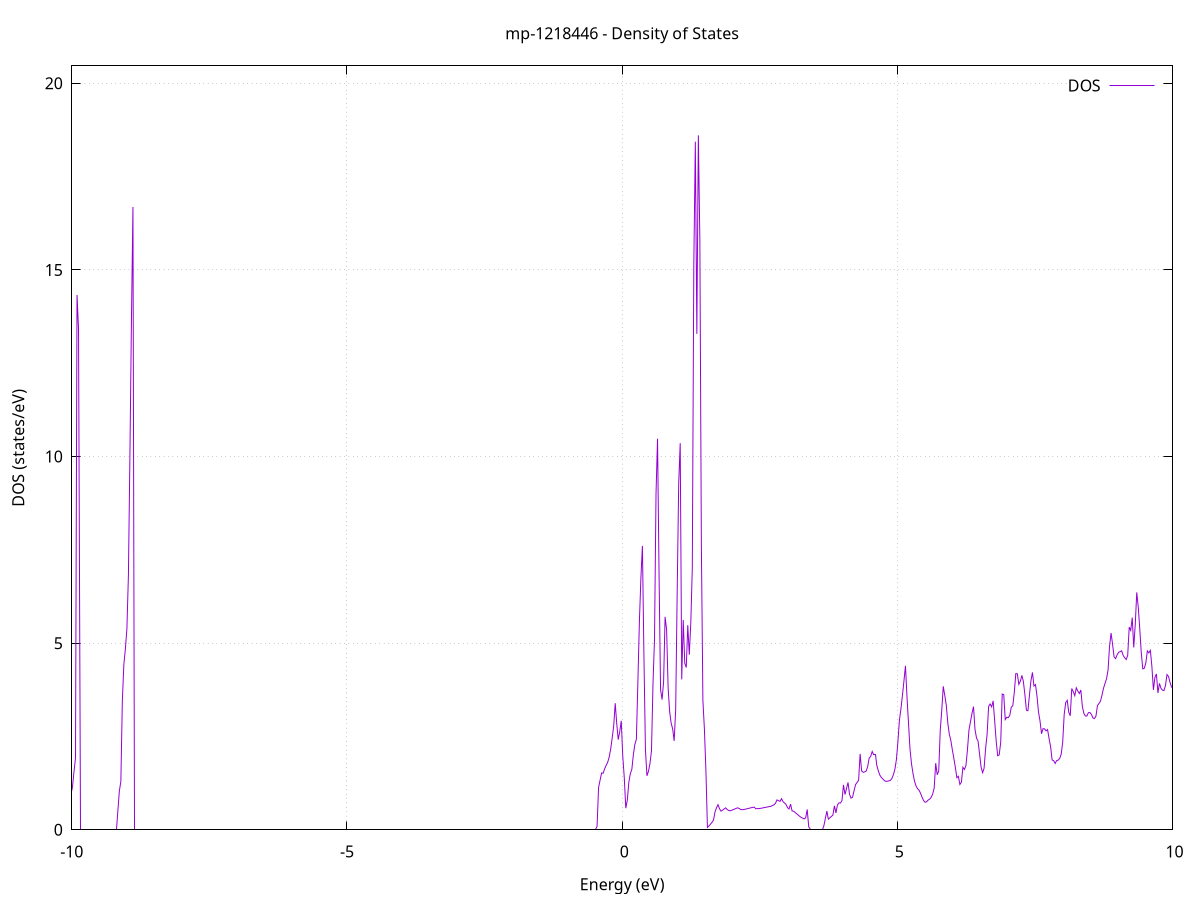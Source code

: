 set title 'mp-1218446 - Density of States'
set xlabel 'Energy (eV)'
set ylabel 'DOS (states/eV)'
set grid
set xrange [-10:10]
set yrange [0:20.468]
set xzeroaxis lt -1
set terminal png size 800,600
set output 'mp-1218446_dos_gnuplot.png'
plot '-' using 1:2 with lines title 'DOS'
-34.572300 0.000000
-34.544800 0.000000
-34.517400 0.000000
-34.489900 0.000000
-34.462400 0.000000
-34.435000 0.000000
-34.407500 0.000000
-34.380000 0.000000
-34.352600 0.000000
-34.325100 0.000000
-34.297600 0.000000
-34.270200 0.000000
-34.242700 0.000000
-34.215200 0.000000
-34.187700 0.000000
-34.160300 0.000000
-34.132800 0.000000
-34.105300 0.000000
-34.077900 0.000000
-34.050400 0.000000
-34.022900 0.000000
-33.995500 0.000000
-33.968000 0.000000
-33.940500 0.000000
-33.913100 0.000000
-33.885600 0.000000
-33.858100 0.000000
-33.830700 0.000000
-33.803200 0.000000
-33.775700 0.000000
-33.748200 0.000000
-33.720800 0.000000
-33.693300 0.000000
-33.665800 0.000000
-33.638400 0.000000
-33.610900 0.000000
-33.583400 0.000000
-33.556000 0.000000
-33.528500 0.000000
-33.501000 0.000000
-33.473600 0.000000
-33.446100 0.000000
-33.418600 0.000000
-33.391100 0.000000
-33.363700 0.000000
-33.336200 0.000000
-33.308700 0.000000
-33.281300 0.000000
-33.253800 0.000000
-33.226300 0.000000
-33.198900 0.000000
-33.171400 0.000000
-33.143900 0.000000
-33.116500 0.000000
-33.089000 0.000000
-33.061500 0.000000
-33.034000 0.000000
-33.006600 0.000000
-32.979100 0.000000
-32.951600 0.000000
-32.924200 0.000000
-32.896700 0.000000
-32.869200 0.000000
-32.841800 0.000000
-32.814300 0.000000
-32.786800 0.000000
-32.759400 0.000000
-32.731900 0.000000
-32.704400 0.000000
-32.676900 0.000000
-32.649500 0.000000
-32.622000 0.000000
-32.594500 0.000000
-32.567100 0.000000
-32.539600 0.000000
-32.512100 0.000000
-32.484700 0.000000
-32.457200 0.000000
-32.429700 0.000000
-32.402300 0.000000
-32.374800 0.000000
-32.347300 0.000000
-32.319800 0.000000
-32.292400 0.000000
-32.264900 0.000000
-32.237400 0.000000
-32.210000 0.000000
-32.182500 0.000000
-32.155000 0.000000
-32.127600 0.000000
-32.100100 0.000000
-32.072600 12.896900
-32.045200 28.819100
-32.017700 0.000000
-31.990200 0.000000
-31.962800 0.000000
-31.935300 0.000000
-31.907800 0.000000
-31.880300 0.000000
-31.852900 0.000000
-31.825400 0.000000
-31.797900 0.000000
-31.770500 0.000000
-31.743000 0.000000
-31.715500 0.000000
-31.688100 3.858100
-31.660600 13.272700
-31.633100 60.006300
-31.605700 0.000000
-31.578200 0.000000
-31.550700 0.000000
-31.523200 0.000000
-31.495800 0.000000
-31.468300 0.000000
-31.440800 0.000000
-31.413400 0.000000
-31.385900 0.000000
-31.358400 0.000000
-31.331000 0.000000
-31.303500 0.000000
-31.276000 0.000000
-31.248600 0.000000
-31.221100 0.000000
-31.193600 0.000000
-31.166100 0.000000
-31.138700 0.000000
-31.111200 0.000000
-31.083700 0.000000
-31.056300 0.000000
-31.028800 0.000000
-31.001300 0.000000
-30.973900 0.000000
-30.946400 0.000000
-30.918900 0.000000
-30.891500 0.000000
-30.864000 0.000000
-30.836500 0.000000
-30.809000 0.000000
-30.781600 0.000000
-30.754100 0.000000
-30.726600 0.000000
-30.699200 0.000000
-30.671700 0.000000
-30.644200 0.000000
-30.616800 0.000000
-30.589300 0.000000
-30.561800 0.000000
-30.534400 0.000000
-30.506900 0.000000
-30.479400 0.000000
-30.451900 0.000000
-30.424500 0.000000
-30.397000 0.000000
-30.369500 0.000000
-30.342100 0.000000
-30.314600 0.000000
-30.287100 0.000000
-30.259700 0.000000
-30.232200 0.000000
-30.204700 0.000000
-30.177300 0.000000
-30.149800 0.000000
-30.122300 0.000000
-30.094900 0.000000
-30.067400 0.000000
-30.039900 0.000000
-30.012400 0.000000
-29.985000 0.000000
-29.957500 0.000000
-29.930000 0.000000
-29.902600 0.000000
-29.875100 0.000000
-29.847600 0.000000
-29.820200 0.000000
-29.792700 0.000000
-29.765200 0.000000
-29.737800 0.000000
-29.710300 0.000000
-29.682800 0.000000
-29.655300 0.000000
-29.627900 0.000000
-29.600400 0.000000
-29.572900 0.000000
-29.545500 0.000000
-29.518000 0.000000
-29.490500 0.000000
-29.463100 0.000000
-29.435600 0.000000
-29.408100 0.000000
-29.380700 0.000000
-29.353200 0.000000
-29.325700 0.000000
-29.298200 0.000000
-29.270800 0.000000
-29.243300 0.000000
-29.215800 0.000000
-29.188400 0.000000
-29.160900 0.000000
-29.133400 0.000000
-29.106000 0.000000
-29.078500 0.000000
-29.051000 0.000000
-29.023600 0.000000
-28.996100 0.000000
-28.968600 0.000000
-28.941100 0.000000
-28.913700 0.000000
-28.886200 0.000000
-28.858700 0.000000
-28.831300 0.000000
-28.803800 0.000000
-28.776300 0.000000
-28.748900 0.000000
-28.721400 0.000000
-28.693900 0.000000
-28.666500 0.000000
-28.639000 0.000000
-28.611500 0.000000
-28.584000 0.000000
-28.556600 0.000000
-28.529100 0.000000
-28.501600 0.000000
-28.474200 0.000000
-28.446700 0.000000
-28.419200 0.000000
-28.391800 0.000000
-28.364300 0.000000
-28.336800 0.000000
-28.309400 0.000000
-28.281900 0.000000
-28.254400 0.000000
-28.227000 0.000000
-28.199500 0.000000
-28.172000 0.000000
-28.144500 0.000000
-28.117100 0.000000
-28.089600 0.000000
-28.062100 0.000000
-28.034700 0.000000
-28.007200 0.000000
-27.979700 0.000000
-27.952300 0.000000
-27.924800 0.000000
-27.897300 0.000000
-27.869900 0.000000
-27.842400 0.000000
-27.814900 0.000000
-27.787400 0.000000
-27.760000 0.000000
-27.732500 0.000000
-27.705000 0.000000
-27.677600 0.000000
-27.650100 0.000000
-27.622600 0.000000
-27.595200 0.000000
-27.567700 0.000000
-27.540200 0.000000
-27.512800 0.000000
-27.485300 0.000000
-27.457800 0.000000
-27.430300 0.000000
-27.402900 0.000000
-27.375400 0.000000
-27.347900 0.000000
-27.320500 0.000000
-27.293000 0.000000
-27.265500 0.000000
-27.238100 0.000000
-27.210600 0.000000
-27.183100 0.000000
-27.155700 0.000000
-27.128200 0.000000
-27.100700 0.000000
-27.073200 0.000000
-27.045800 0.000000
-27.018300 0.000000
-26.990800 0.000000
-26.963400 0.000000
-26.935900 0.000000
-26.908400 0.000000
-26.881000 0.000000
-26.853500 0.000000
-26.826000 0.000000
-26.798600 0.000000
-26.771100 0.000000
-26.743600 0.000000
-26.716100 0.000000
-26.688700 0.000000
-26.661200 0.000000
-26.633700 0.000000
-26.606300 0.000000
-26.578800 0.000000
-26.551300 0.000000
-26.523900 0.000000
-26.496400 0.000000
-26.468900 0.000000
-26.441500 0.000000
-26.414000 0.000000
-26.386500 0.000000
-26.359100 0.000000
-26.331600 0.000000
-26.304100 0.000000
-26.276600 0.000000
-26.249200 0.000000
-26.221700 0.000000
-26.194200 0.000000
-26.166800 0.000000
-26.139300 0.000000
-26.111800 0.000000
-26.084400 0.000000
-26.056900 0.000000
-26.029400 0.000000
-26.002000 0.000000
-25.974500 0.000000
-25.947000 0.000000
-25.919500 0.000000
-25.892100 0.000000
-25.864600 0.000000
-25.837100 0.000000
-25.809700 0.000000
-25.782200 0.000000
-25.754700 0.000000
-25.727300 0.000000
-25.699800 0.000000
-25.672300 0.000000
-25.644900 0.000000
-25.617400 0.000000
-25.589900 0.000000
-25.562400 0.000000
-25.535000 0.000000
-25.507500 0.000000
-25.480000 0.000000
-25.452600 0.000000
-25.425100 0.000000
-25.397600 0.000000
-25.370200 0.000000
-25.342700 0.000000
-25.315200 0.000000
-25.287800 0.000000
-25.260300 0.000000
-25.232800 0.000000
-25.205300 0.000000
-25.177900 0.000000
-25.150400 0.000000
-25.122900 0.000000
-25.095500 0.000000
-25.068000 0.000000
-25.040500 0.000000
-25.013100 0.000000
-24.985600 0.000000
-24.958100 0.000000
-24.930700 0.000000
-24.903200 0.000000
-24.875700 0.000000
-24.848200 0.000000
-24.820800 0.000000
-24.793300 0.000000
-24.765800 0.000000
-24.738400 0.000000
-24.710900 0.000000
-24.683400 0.000000
-24.656000 0.000000
-24.628500 0.000000
-24.601000 0.000000
-24.573600 0.000000
-24.546100 0.000000
-24.518600 0.000000
-24.491200 0.000000
-24.463700 0.000000
-24.436200 0.000000
-24.408700 0.000000
-24.381300 0.000000
-24.353800 0.000000
-24.326300 0.000000
-24.298900 0.000000
-24.271400 0.000000
-24.243900 0.000000
-24.216500 0.000000
-24.189000 0.000000
-24.161500 0.000000
-24.134100 0.000000
-24.106600 0.000000
-24.079100 0.000000
-24.051600 0.000000
-24.024200 0.000000
-23.996700 0.000000
-23.969200 0.000000
-23.941800 0.000000
-23.914300 0.000000
-23.886800 0.000000
-23.859400 0.000000
-23.831900 0.000000
-23.804400 0.000000
-23.777000 0.000000
-23.749500 0.000000
-23.722000 0.000000
-23.694500 0.000000
-23.667100 0.000000
-23.639600 0.000000
-23.612100 0.000000
-23.584700 0.000000
-23.557200 0.000000
-23.529700 0.000000
-23.502300 0.000000
-23.474800 0.000000
-23.447300 0.000000
-23.419900 0.000000
-23.392400 0.000000
-23.364900 0.000000
-23.337400 0.000000
-23.310000 0.000000
-23.282500 0.000000
-23.255000 0.000000
-23.227600 0.000000
-23.200100 0.000000
-23.172600 0.000000
-23.145200 0.000000
-23.117700 0.000000
-23.090200 0.000000
-23.062800 0.000000
-23.035300 0.000000
-23.007800 0.000000
-22.980300 0.000000
-22.952900 0.000000
-22.925400 0.000000
-22.897900 0.000000
-22.870500 0.000000
-22.843000 0.000000
-22.815500 0.000000
-22.788100 0.000000
-22.760600 0.000000
-22.733100 0.000000
-22.705700 0.000000
-22.678200 0.000000
-22.650700 0.000000
-22.623300 0.000000
-22.595800 0.000000
-22.568300 0.000000
-22.540800 0.000000
-22.513400 0.000000
-22.485900 0.000000
-22.458400 0.000000
-22.431000 0.000000
-22.403500 0.000000
-22.376000 0.000000
-22.348600 0.000000
-22.321100 0.000000
-22.293600 0.000000
-22.266200 0.000000
-22.238700 0.000000
-22.211200 0.000000
-22.183700 0.000000
-22.156300 0.000000
-22.128800 0.000000
-22.101300 0.000000
-22.073900 0.000000
-22.046400 0.000000
-22.018900 0.000000
-21.991500 0.000000
-21.964000 0.000000
-21.936500 0.000000
-21.909100 0.000000
-21.881600 0.000000
-21.854100 0.000000
-21.826600 0.000000
-21.799200 0.000000
-21.771700 0.000000
-21.744200 0.000000
-21.716800 0.000000
-21.689300 0.000000
-21.661800 0.000000
-21.634400 0.000000
-21.606900 0.000000
-21.579400 0.000000
-21.552000 0.000000
-21.524500 0.000000
-21.497000 0.000000
-21.469500 0.000000
-21.442100 0.000000
-21.414600 0.000000
-21.387100 0.000000
-21.359700 0.000000
-21.332200 0.000000
-21.304700 0.000000
-21.277300 0.000000
-21.249800 0.000000
-21.222300 0.000000
-21.194900 0.000000
-21.167400 0.000000
-21.139900 0.000000
-21.112400 0.000000
-21.085000 0.000000
-21.057500 0.000000
-21.030000 0.000000
-21.002600 0.000000
-20.975100 0.000000
-20.947600 0.000000
-20.920200 0.000000
-20.892700 0.000000
-20.865200 0.000000
-20.837800 0.000000
-20.810300 0.000000
-20.782800 0.000000
-20.755300 0.000000
-20.727900 0.000000
-20.700400 0.000000
-20.672900 0.000000
-20.645500 0.000000
-20.618000 0.000000
-20.590500 0.000000
-20.563100 0.000000
-20.535600 0.000000
-20.508100 0.000000
-20.480700 0.000000
-20.453200 0.000000
-20.425700 0.000000
-20.398300 0.000000
-20.370800 0.000000
-20.343300 0.000000
-20.315800 0.000000
-20.288400 0.000000
-20.260900 0.000000
-20.233400 0.000000
-20.206000 0.000000
-20.178500 0.000000
-20.151000 0.000000
-20.123600 0.000000
-20.096100 0.000000
-20.068600 0.000000
-20.041200 0.000000
-20.013700 0.000000
-19.986200 0.000000
-19.958700 0.000000
-19.931300 0.000000
-19.903800 0.000000
-19.876300 0.000000
-19.848900 0.000000
-19.821400 0.000000
-19.793900 0.000000
-19.766500 0.000000
-19.739000 0.000000
-19.711500 0.000000
-19.684100 0.000000
-19.656600 0.000000
-19.629100 0.000000
-19.601600 0.000000
-19.574200 0.000000
-19.546700 0.000000
-19.519200 0.000000
-19.491800 0.000000
-19.464300 0.000000
-19.436800 0.000000
-19.409400 0.000000
-19.381900 0.000000
-19.354400 0.000000
-19.327000 0.000000
-19.299500 0.000000
-19.272000 0.000000
-19.244500 0.000000
-19.217100 0.000000
-19.189600 0.000000
-19.162100 0.000000
-19.134700 0.000000
-19.107200 0.000000
-19.079700 0.000000
-19.052300 0.000000
-19.024800 0.000000
-18.997300 0.000000
-18.969900 0.000000
-18.942400 0.000000
-18.914900 0.000000
-18.887400 0.000000
-18.860000 0.000000
-18.832500 0.000000
-18.805000 0.000000
-18.777600 0.000000
-18.750100 0.000000
-18.722600 0.000000
-18.695200 0.000000
-18.667700 0.000000
-18.640200 0.000000
-18.612800 0.000000
-18.585300 0.000000
-18.557800 0.000000
-18.530400 0.000000
-18.502900 0.000000
-18.475400 0.000000
-18.447900 0.000000
-18.420500 0.000000
-18.393000 0.000000
-18.365500 0.000000
-18.338100 0.000000
-18.310600 0.000000
-18.283100 0.000000
-18.255700 0.000000
-18.228200 0.000000
-18.200700 0.000000
-18.173300 0.000000
-18.145800 0.000000
-18.118300 0.000000
-18.090800 0.000000
-18.063400 0.000000
-18.035900 0.000000
-18.008400 0.000000
-17.981000 0.000000
-17.953500 0.000000
-17.926000 0.000000
-17.898600 0.000000
-17.871100 0.000000
-17.843600 0.000000
-17.816200 0.000000
-17.788700 0.000000
-17.761200 0.000000
-17.733700 0.000000
-17.706300 0.000000
-17.678800 0.000000
-17.651300 0.000000
-17.623900 0.000000
-17.596400 0.000000
-17.568900 0.000000
-17.541500 0.000000
-17.514000 0.000000
-17.486500 0.000000
-17.459100 0.000000
-17.431600 0.000000
-17.404100 0.000000
-17.376600 0.000000
-17.349200 0.000000
-17.321700 0.000000
-17.294200 0.000000
-17.266800 0.000000
-17.239300 0.000000
-17.211800 0.000000
-17.184400 0.000000
-17.156900 0.000000
-17.129400 0.000000
-17.102000 0.000000
-17.074500 0.000000
-17.047000 0.000000
-17.019500 0.000000
-16.992100 0.000000
-16.964600 0.000000
-16.937100 0.000000
-16.909700 0.000000
-16.882200 0.000000
-16.854700 0.000000
-16.827300 0.000000
-16.799800 0.000000
-16.772300 0.000000
-16.744900 0.000000
-16.717400 0.000000
-16.689900 0.000000
-16.662500 0.000000
-16.635000 0.000000
-16.607500 0.000000
-16.580000 0.000000
-16.552600 0.000000
-16.525100 0.000000
-16.497600 0.000000
-16.470200 0.000000
-16.442700 0.000000
-16.415200 0.000000
-16.387800 0.000000
-16.360300 0.000000
-16.332800 0.000000
-16.305400 0.000000
-16.277900 0.000000
-16.250400 0.000000
-16.222900 0.000000
-16.195500 0.000000
-16.168000 0.000000
-16.140500 0.000000
-16.113100 0.000000
-16.085600 0.000000
-16.058100 0.000000
-16.030700 0.000000
-16.003200 0.000000
-15.975700 0.000000
-15.948300 0.000000
-15.920800 0.000000
-15.893300 0.000000
-15.865800 0.000000
-15.838400 0.000000
-15.810900 0.000000
-15.783400 0.000000
-15.756000 0.000000
-15.728500 0.000000
-15.701000 0.000000
-15.673600 0.000000
-15.646100 0.000000
-15.618600 0.000000
-15.591200 0.000000
-15.563700 0.000000
-15.536200 0.000000
-15.508700 0.000000
-15.481300 0.000000
-15.453800 0.000000
-15.426300 0.000000
-15.398900 0.000000
-15.371400 0.000000
-15.343900 0.000000
-15.316500 0.000000
-15.289000 0.000000
-15.261500 0.000000
-15.234100 0.000000
-15.206600 0.000000
-15.179100 0.000000
-15.151600 0.000000
-15.124200 0.000000
-15.096700 0.000000
-15.069200 0.000000
-15.041800 0.000000
-15.014300 0.000000
-14.986800 0.000000
-14.959400 0.000000
-14.931900 0.000000
-14.904400 0.000000
-14.877000 0.000000
-14.849500 0.000000
-14.822000 0.000000
-14.794600 0.000000
-14.767100 0.000000
-14.739600 2.751000
-14.712100 7.763300
-14.684700 10.817200
-14.657200 16.608400
-14.629700 27.192300
-14.602300 6.543600
-14.574800 0.000000
-14.547300 0.000000
-14.519900 0.000000
-14.492400 0.000000
-14.464900 0.000000
-14.437500 22.927200
-14.410000 17.298500
-14.382500 6.736800
-14.355000 4.873600
-14.327600 5.497100
-14.300100 5.682300
-14.272600 5.982200
-14.245200 6.806000
-14.217700 10.056400
-14.190200 9.289100
-14.162800 12.283200
-14.135300 19.166200
-14.107800 16.101300
-14.080400 10.528900
-14.052900 9.115800
-14.025400 8.424100
-13.997900 11.915900
-13.970500 13.132700
-13.943000 3.898200
-13.915500 3.884700
-13.888100 3.846800
-13.860600 3.874100
-13.833100 5.567100
-13.805700 14.021400
-13.778200 12.177600
-13.750700 14.418300
-13.723300 20.286700
-13.695800 18.276900
-13.668300 31.660100
-13.640800 19.442900
-13.613400 6.155700
-13.585900 0.000000
-13.558400 0.000000
-13.531000 0.000000
-13.503500 0.000000
-13.476000 0.000000
-13.448600 0.000000
-13.421100 0.000000
-13.393600 0.000000
-13.366200 0.000000
-13.338700 0.000000
-13.311200 0.000000
-13.283700 0.000000
-13.256300 0.000000
-13.228800 0.000000
-13.201300 0.000000
-13.173900 0.000000
-13.146400 0.000000
-13.118900 0.000000
-13.091500 0.000000
-13.064000 0.000000
-13.036500 0.000000
-13.009100 0.000000
-12.981600 0.000000
-12.954100 0.000000
-12.926700 0.000000
-12.899200 0.000000
-12.871700 0.000000
-12.844200 0.000000
-12.816800 0.000000
-12.789300 0.000000
-12.761800 0.000000
-12.734400 0.000000
-12.706900 0.000000
-12.679400 0.000000
-12.652000 0.000000
-12.624500 0.000000
-12.597000 0.000000
-12.569600 0.000000
-12.542100 0.000000
-12.514600 0.000000
-12.487100 0.000000
-12.459700 0.000000
-12.432200 0.000000
-12.404700 0.000000
-12.377300 0.000000
-12.349800 0.000000
-12.322300 0.000000
-12.294900 0.000000
-12.267400 0.000000
-12.239900 0.000000
-12.212500 0.000000
-12.185000 0.000000
-12.157500 0.000000
-12.130000 0.000000
-12.102600 0.000000
-12.075100 0.000000
-12.047600 0.000000
-12.020200 0.000000
-11.992700 0.000000
-11.965200 0.000000
-11.937800 0.000000
-11.910300 0.000000
-11.882800 0.000000
-11.855400 0.000000
-11.827900 0.000000
-11.800400 0.000000
-11.772900 0.000000
-11.745500 0.000000
-11.718000 0.000000
-11.690500 0.000000
-11.663100 0.000000
-11.635600 0.000000
-11.608100 0.000000
-11.580700 0.000000
-11.553200 0.000000
-11.525700 0.000000
-11.498300 0.000000
-11.470800 0.000000
-11.443300 0.000000
-11.415800 0.000000
-11.388400 0.000000
-11.360900 0.000000
-11.333400 0.000000
-11.306000 0.000000
-11.278500 0.000000
-11.251000 0.000000
-11.223600 0.000000
-11.196100 0.000000
-11.168600 0.000000
-11.141200 0.000000
-11.113700 0.000000
-11.086200 0.000000
-11.058800 0.000000
-11.031300 0.000000
-11.003800 0.000000
-10.976300 0.000000
-10.948900 0.000000
-10.921400 0.000000
-10.893900 0.000000
-10.866500 0.000000
-10.839000 0.000000
-10.811500 0.000000
-10.784100 0.000000
-10.756600 0.000000
-10.729100 0.000000
-10.701700 0.000000
-10.674200 0.000000
-10.646700 0.000000
-10.619200 0.000000
-10.591800 0.000000
-10.564300 0.000000
-10.536800 0.000000
-10.509400 0.000000
-10.481900 0.000000
-10.454400 0.000000
-10.427000 0.000000
-10.399500 0.000000
-10.372000 0.000000
-10.344600 0.000000
-10.317100 0.000000
-10.289600 0.000000
-10.262100 0.000000
-10.234700 0.000000
-10.207200 0.000000
-10.179700 0.000000
-10.152300 0.000000
-10.124800 0.000000
-10.097300 0.000000
-10.069900 0.000000
-10.042400 0.876600
-10.014900 0.930700
-9.987500 1.151000
-9.960000 1.557700
-9.932500 1.920100
-9.905000 14.329900
-9.877600 13.424300
-9.850100 0.000000
-9.822600 0.000000
-9.795200 0.000000
-9.767700 0.000000
-9.740200 0.000000
-9.712800 0.000000
-9.685300 0.000000
-9.657800 0.000000
-9.630400 0.000000
-9.602900 0.000000
-9.575400 0.000000
-9.547900 0.000000
-9.520500 0.000000
-9.493000 0.000000
-9.465500 0.000000
-9.438100 0.000000
-9.410600 0.000000
-9.383100 0.000000
-9.355700 0.000000
-9.328200 0.000000
-9.300700 0.000000
-9.273300 0.000000
-9.245800 0.000000
-9.218300 0.000000
-9.190800 0.000000
-9.163400 0.496200
-9.135900 1.035700
-9.108400 1.298100
-9.081000 3.480500
-9.053500 4.436700
-9.026000 4.852500
-8.998600 5.384000
-8.971100 6.815900
-8.943600 10.065600
-8.916200 13.627700
-8.888700 16.688000
-8.861200 0.000000
-8.833800 0.000000
-8.806300 0.000000
-8.778800 0.000000
-8.751300 0.000000
-8.723900 0.000000
-8.696400 0.000000
-8.668900 0.000000
-8.641500 0.000000
-8.614000 0.000000
-8.586500 0.000000
-8.559100 0.000000
-8.531600 0.000000
-8.504100 0.000000
-8.476700 0.000000
-8.449200 0.000000
-8.421700 0.000000
-8.394200 0.000000
-8.366800 0.000000
-8.339300 0.000000
-8.311800 0.000000
-8.284400 0.000000
-8.256900 0.000000
-8.229400 0.000000
-8.202000 0.000000
-8.174500 0.000000
-8.147000 0.000000
-8.119600 0.000000
-8.092100 0.000000
-8.064600 0.000000
-8.037100 0.000000
-8.009700 0.000000
-7.982200 0.000000
-7.954700 0.000000
-7.927300 0.000000
-7.899800 0.000000
-7.872300 0.000000
-7.844900 0.000000
-7.817400 0.000000
-7.789900 0.000000
-7.762500 0.000000
-7.735000 0.000000
-7.707500 0.000000
-7.680000 0.000000
-7.652600 0.000000
-7.625100 0.000000
-7.597600 0.000000
-7.570200 0.000000
-7.542700 0.000000
-7.515200 0.000000
-7.487800 0.000000
-7.460300 0.000000
-7.432800 0.000000
-7.405400 0.000000
-7.377900 0.000000
-7.350400 0.000000
-7.322900 0.000000
-7.295500 0.000000
-7.268000 0.000000
-7.240500 0.000000
-7.213100 0.000000
-7.185600 0.000000
-7.158100 0.000000
-7.130700 0.000000
-7.103200 0.000000
-7.075700 0.000000
-7.048300 0.000000
-7.020800 0.000000
-6.993300 0.000000
-6.965900 0.000000
-6.938400 0.000000
-6.910900 0.000000
-6.883400 0.000000
-6.856000 0.000000
-6.828500 0.000000
-6.801000 0.000000
-6.773600 0.000000
-6.746100 0.000000
-6.718600 0.000000
-6.691200 0.000000
-6.663700 0.000000
-6.636200 0.000000
-6.608800 0.000000
-6.581300 0.000000
-6.553800 0.000000
-6.526300 0.000000
-6.498900 0.000000
-6.471400 0.000000
-6.443900 0.000000
-6.416500 0.000000
-6.389000 0.000000
-6.361500 0.000000
-6.334100 0.000000
-6.306600 0.000000
-6.279100 0.000000
-6.251700 0.000000
-6.224200 0.000000
-6.196700 0.000000
-6.169200 0.000000
-6.141800 0.000000
-6.114300 0.000000
-6.086800 0.000000
-6.059400 0.000000
-6.031900 0.000000
-6.004400 0.000000
-5.977000 0.000000
-5.949500 0.000000
-5.922000 0.000000
-5.894600 0.000000
-5.867100 0.000000
-5.839600 0.000000
-5.812100 0.000000
-5.784700 0.000000
-5.757200 0.000000
-5.729700 0.000000
-5.702300 0.000000
-5.674800 0.000000
-5.647300 0.000000
-5.619900 0.000000
-5.592400 0.000000
-5.564900 0.000000
-5.537500 0.000000
-5.510000 0.000000
-5.482500 0.000000
-5.455000 0.000000
-5.427600 0.000000
-5.400100 0.000000
-5.372600 0.000000
-5.345200 0.000000
-5.317700 0.000000
-5.290200 0.000000
-5.262800 0.000000
-5.235300 0.000000
-5.207800 0.000000
-5.180400 0.000000
-5.152900 0.000000
-5.125400 0.000000
-5.098000 0.000000
-5.070500 0.000000
-5.043000 0.000000
-5.015500 0.000000
-4.988100 0.000000
-4.960600 0.000000
-4.933100 0.000000
-4.905700 0.000000
-4.878200 0.000000
-4.850700 0.000000
-4.823300 0.000000
-4.795800 0.000000
-4.768300 0.000000
-4.740900 0.000000
-4.713400 0.000000
-4.685900 0.000000
-4.658400 0.000000
-4.631000 0.000000
-4.603500 0.000000
-4.576000 0.000000
-4.548600 0.000000
-4.521100 0.000000
-4.493600 0.000000
-4.466200 0.000000
-4.438700 0.000000
-4.411200 0.000000
-4.383800 0.000000
-4.356300 0.000000
-4.328800 0.000000
-4.301300 0.000000
-4.273900 0.000000
-4.246400 0.000000
-4.218900 0.000000
-4.191500 0.000000
-4.164000 0.000000
-4.136500 0.000000
-4.109100 0.000000
-4.081600 0.000000
-4.054100 0.000000
-4.026700 0.000000
-3.999200 0.000000
-3.971700 0.000000
-3.944200 0.000000
-3.916800 0.000000
-3.889300 0.000000
-3.861800 0.000000
-3.834400 0.000000
-3.806900 0.000000
-3.779400 0.000000
-3.752000 0.000000
-3.724500 0.000000
-3.697000 0.000000
-3.669600 0.000000
-3.642100 0.000000
-3.614600 0.000000
-3.587100 0.000000
-3.559700 0.000000
-3.532200 0.000000
-3.504700 0.000000
-3.477300 0.000000
-3.449800 0.000000
-3.422300 0.000000
-3.394900 0.000000
-3.367400 0.000000
-3.339900 0.000000
-3.312500 0.000000
-3.285000 0.000000
-3.257500 0.000000
-3.230100 0.000000
-3.202600 0.000000
-3.175100 0.000000
-3.147600 0.000000
-3.120200 0.000000
-3.092700 0.000000
-3.065200 0.000000
-3.037800 0.000000
-3.010300 0.000000
-2.982800 0.000000
-2.955400 0.000000
-2.927900 0.000000
-2.900400 0.000000
-2.873000 0.000000
-2.845500 0.000000
-2.818000 0.000000
-2.790500 0.000000
-2.763100 0.000000
-2.735600 0.000000
-2.708100 0.000000
-2.680700 0.000000
-2.653200 0.000000
-2.625700 0.000000
-2.598300 0.000000
-2.570800 0.000000
-2.543300 0.000000
-2.515900 0.000000
-2.488400 0.000000
-2.460900 0.000000
-2.433400 0.000000
-2.406000 0.000000
-2.378500 0.000000
-2.351000 0.000000
-2.323600 0.000000
-2.296100 0.000000
-2.268600 0.000000
-2.241200 0.000000
-2.213700 0.000000
-2.186200 0.000000
-2.158800 0.000000
-2.131300 0.000000
-2.103800 0.000000
-2.076300 0.000000
-2.048900 0.000000
-2.021400 0.000000
-1.993900 0.000000
-1.966500 0.000000
-1.939000 0.000000
-1.911500 0.000000
-1.884100 0.000000
-1.856600 0.000000
-1.829100 0.000000
-1.801700 0.000000
-1.774200 0.000000
-1.746700 0.000000
-1.719200 0.000000
-1.691800 0.000000
-1.664300 0.000000
-1.636800 0.000000
-1.609400 0.000000
-1.581900 0.000000
-1.554400 0.000000
-1.527000 0.000000
-1.499500 0.000000
-1.472000 0.000000
-1.444600 0.000000
-1.417100 0.000000
-1.389600 0.000000
-1.362200 0.000000
-1.334700 0.000000
-1.307200 0.000000
-1.279700 0.000000
-1.252300 0.000000
-1.224800 0.000000
-1.197300 0.000000
-1.169900 0.000000
-1.142400 0.000000
-1.114900 0.000000
-1.087500 0.000000
-1.060000 0.000000
-1.032500 0.000000
-1.005100 0.000000
-0.977600 0.000000
-0.950100 0.000000
-0.922600 0.000000
-0.895200 0.000000
-0.867700 0.000000
-0.840200 0.000000
-0.812800 0.000000
-0.785300 0.000000
-0.757800 0.000000
-0.730400 0.000000
-0.702900 0.000000
-0.675400 0.000000
-0.648000 0.000000
-0.620500 0.000000
-0.593000 0.000000
-0.565500 0.000000
-0.538100 0.000000
-0.510600 0.000000
-0.483100 0.000000
-0.455700 0.093800
-0.428200 1.132700
-0.400700 1.330300
-0.373300 1.522000
-0.345800 1.514200
-0.318300 1.631900
-0.290900 1.727000
-0.263400 1.804800
-0.235900 1.946400
-0.208400 2.159700
-0.181000 2.459700
-0.153500 2.782300
-0.126000 3.390400
-0.098600 2.849300
-0.071100 2.415800
-0.043600 2.627900
-0.016200 2.920800
0.011300 1.970000
0.038800 1.392900
0.066200 0.578700
0.093700 0.793000
0.121200 1.267500
0.148700 1.506700
0.176100 1.617800
0.203600 2.008800
0.231100 2.286000
0.258500 2.425100
0.286000 3.968100
0.313500 5.579500
0.340900 6.748700
0.368400 7.605900
0.395900 4.647000
0.423300 2.138400
0.450800 1.445100
0.478300 1.567600
0.505700 1.774900
0.533200 2.117000
0.560700 3.925200
0.588200 5.111500
0.615600 9.001700
0.643100 10.477900
0.670600 6.852100
0.698000 3.755800
0.725500 3.487400
0.753000 3.962800
0.780400 5.704900
0.807900 5.363300
0.835400 3.803000
0.862800 3.172600
0.890300 2.856100
0.917800 2.704800
0.945300 2.381300
0.972700 3.217700
1.000200 6.379200
1.027700 9.283900
1.055100 10.359900
1.082600 4.029800
1.110100 5.622100
1.137500 4.465400
1.165000 4.348000
1.192500 5.482600
1.219900 4.690500
1.247400 5.539900
1.274900 7.011500
1.302400 15.167000
1.329800 18.437300
1.357300 13.286900
1.384800 18.607600
1.412200 15.776100
1.439700 7.612000
1.467200 3.464600
1.494600 2.700000
1.522100 1.587700
1.549600 0.062600
1.577000 0.102200
1.604500 0.147800
1.632000 0.199200
1.659500 0.256600
1.686900 0.473400
1.714400 0.589500
1.741900 0.672500
1.769300 0.562900
1.796800 0.499200
1.824300 0.525800
1.851700 0.556000
1.879200 0.587000
1.906700 0.546600
1.934100 0.515900
1.961600 0.509400
1.989100 0.522900
2.016600 0.539200
2.044000 0.555600
2.071500 0.572300
2.099000 0.589000
2.126400 0.569800
2.153900 0.543200
2.181400 0.538900
2.208800 0.541600
2.236300 0.551400
2.263800 0.561200
2.291200 0.571000
2.318700 0.580900
2.346200 0.590800
2.373600 0.600700
2.401100 0.606300
2.428600 0.563600
2.456100 0.565900
2.483500 0.568200
2.511000 0.572800
2.538500 0.580900
2.565900 0.589000
2.593400 0.597100
2.620900 0.605200
2.648300 0.613300
2.675800 0.621400
2.703300 0.629500
2.730700 0.650300
2.758200 0.667600
2.785700 0.708500
2.813200 0.800400
2.840600 0.780500
2.868100 0.760500
2.895600 0.832700
2.923000 0.755100
2.950500 0.717200
2.978000 0.679300
3.005400 0.591500
3.032900 0.558200
3.060400 0.687600
3.087800 0.504400
3.115300 0.498600
3.142800 0.464400
3.170300 0.430200
3.197700 0.396000
3.225200 0.361800
3.252700 0.331200
3.280100 0.310900
3.307600 0.290600
3.335100 0.320600
3.362500 0.544300
3.390000 0.083300
3.417500 0.000000
3.444900 0.000000
3.472400 0.000000
3.499900 0.000000
3.527400 0.000000
3.554800 0.000000
3.582300 0.000000
3.609800 0.000000
3.637200 0.000000
3.664700 0.102100
3.692200 0.301600
3.719600 0.501200
3.747100 0.285900
3.774600 0.321700
3.802000 0.357600
3.829500 0.393400
3.857000 0.641100
3.884500 0.451000
3.911900 0.665300
3.939400 0.721100
3.966900 0.716900
3.994300 0.782000
4.021800 1.202500
4.049300 0.944500
4.076700 1.105500
4.104200 1.268100
4.131700 0.950200
4.159100 0.847800
4.186600 0.872300
4.214100 1.049400
4.241600 1.210900
4.269000 1.270200
4.296500 1.323700
4.324000 2.034700
4.351400 1.577100
4.378900 1.540000
4.406400 1.550700
4.433800 1.573000
4.461300 1.693600
4.488800 1.921500
4.516200 1.966500
4.543700 2.098700
4.571200 2.004100
4.598600 2.004000
4.626100 1.734000
4.653600 1.583700
4.681100 1.468100
4.708500 1.404700
4.736000 1.363200
4.763500 1.318800
4.790900 1.297900
4.818400 1.301800
4.845900 1.309700
4.873300 1.323000
4.900800 1.373400
4.928300 1.474900
4.955700 1.621600
4.983200 1.879000
5.010700 2.356500
5.038200 2.938900
5.065600 3.239400
5.093100 3.604600
5.120600 3.992200
5.148000 4.393100
5.175500 3.561700
5.203000 2.864800
5.230400 2.160600
5.257900 1.766100
5.285400 1.504200
5.312800 1.300600
5.340300 1.172800
5.367800 1.100500
5.395300 1.060300
5.422700 0.975100
5.450200 0.869300
5.477700 0.782900
5.505100 0.735800
5.532600 0.751600
5.560100 0.795400
5.587500 0.820000
5.615000 0.869000
5.642500 0.958400
5.669900 1.117200
5.697400 1.784900
5.724900 1.473400
5.752400 1.576700
5.779800 2.663500
5.807300 3.199600
5.834800 3.843400
5.862200 3.601000
5.889700 3.337100
5.917200 2.862400
5.944600 2.563900
5.972100 2.395500
5.999600 2.146200
6.027000 1.913600
6.054500 1.671400
6.082000 1.396400
6.109500 1.433700
6.136900 1.213900
6.164400 1.275300
6.191900 1.674800
6.219300 1.613600
6.246800 1.723100
6.274300 2.143900
6.301700 2.674300
6.329200 2.891500
6.356700 3.119900
6.384100 3.299500
6.411600 2.687600
6.439100 2.457300
6.466500 2.379700
6.494000 2.036200
6.521500 1.685600
6.549000 1.528800
6.576400 1.646100
6.603900 2.170700
6.631400 2.563400
6.658800 3.303700
6.686300 3.369800
6.713800 3.293300
6.741200 3.453800
6.768700 2.921800
6.796200 2.376500
6.823600 1.984200
6.851100 2.005800
6.878600 2.342700
6.906100 3.637300
6.933500 3.621400
6.961000 2.952700
6.988500 3.014500
7.015900 3.003000
7.043400 3.066100
7.070900 3.285500
7.098300 3.324600
7.125800 3.687500
7.153300 4.186200
7.180700 4.177600
7.208200 3.895500
7.235700 3.981800
7.263200 4.136000
7.290600 3.971800
7.318100 3.620700
7.345600 3.204100
7.373000 3.190500
7.400500 3.602900
7.428000 3.996400
7.455400 4.216000
7.482900 3.853500
7.510400 3.889600
7.537800 3.583700
7.565300 3.153200
7.592800 2.916200
7.620300 2.572600
7.647700 2.708300
7.675200 2.704800
7.702700 2.649500
7.730100 2.686200
7.757600 2.441800
7.785100 2.229300
7.812500 1.870500
7.840000 1.853100
7.867500 1.776400
7.894900 1.852700
7.922400 1.866700
7.949900 1.910300
7.977400 2.024800
8.004800 2.346400
8.032300 3.092700
8.059800 3.409900
8.087200 3.467900
8.114700 3.149900
8.142200 3.054700
8.169600 3.783800
8.197100 3.698600
8.224600 3.593400
8.252000 3.803700
8.279500 3.718000
8.307000 3.650800
8.334400 3.745200
8.361900 3.308200
8.389400 3.119800
8.416900 3.050000
8.444300 3.047700
8.471800 3.137100
8.499300 3.141400
8.526700 3.090900
8.554200 2.996100
8.581700 2.979000
8.609100 3.044400
8.636600 3.329900
8.664100 3.382800
8.691500 3.446700
8.719000 3.609100
8.746500 3.792000
8.774000 3.922100
8.801400 4.044600
8.828900 4.277400
8.856400 4.923600
8.883800 5.270900
8.911300 4.969300
8.938800 4.630900
8.966200 4.585700
8.993700 4.686800
9.021200 4.755800
9.048600 4.771600
9.076100 4.795400
9.103600 4.671100
9.131100 4.610300
9.158500 4.562500
9.186000 4.671700
9.213500 5.429600
9.240900 5.341700
9.268400 5.683500
9.295900 4.885200
9.323300 5.501100
9.350800 6.361300
9.378300 5.957500
9.405700 5.371300
9.433200 4.729500
9.460700 4.310700
9.488200 4.328700
9.515600 4.472600
9.543100 4.793500
9.570600 4.740000
9.598000 4.807300
9.625500 4.375800
9.653000 3.748400
9.680400 4.079100
9.707900 4.175200
9.735400 3.666000
9.762800 3.922300
9.790300 3.794400
9.817800 3.738200
9.845300 3.732700
9.872700 3.867100
9.900200 4.158700
9.927700 4.108300
9.955100 3.948000
9.982600 3.825400
10.010100 3.796500
10.037500 3.638000
10.065000 3.495000
10.092500 3.521500
10.119900 3.947600
10.147400 4.181400
10.174900 4.335300
10.202300 4.533400
10.229800 4.431200
10.257300 4.098700
10.284800 3.772700
10.312200 3.531000
10.339700 3.198800
10.367200 2.976200
10.394600 3.024200
10.422100 3.337700
10.449600 3.901000
10.477000 3.724400
10.504500 3.547800
10.532000 3.553300
10.559400 3.307400
10.586900 3.280500
10.614400 3.424000
10.641900 3.516800
10.669300 3.600100
10.696800 4.057200
10.724300 4.536200
10.751700 4.547800
10.779200 4.156000
10.806700 4.277300
10.834100 4.697400
10.861600 4.787700
10.889100 4.828400
10.916500 4.627200
10.944000 4.467000
10.971500 4.719300
10.999000 4.416300
11.026400 4.034700
11.053900 3.361700
11.081400 2.449600
11.108800 2.555300
11.136300 2.692300
11.163800 2.713200
11.191200 2.456500
11.218700 2.273300
11.246200 2.266800
11.273600 2.369700
11.301100 2.507100
11.328600 2.327200
11.356100 2.207100
11.383500 2.322900
11.411000 2.077100
11.438500 1.664900
11.465900 1.385100
11.493400 1.277900
11.520900 1.212600
11.548300 1.223700
11.575800 1.253300
11.603300 1.297700
11.630700 1.337800
11.658200 1.384100
11.685700 1.505800
11.713200 1.753200
11.740600 1.994400
11.768100 1.962200
11.795600 2.127000
11.823000 2.162400
11.850500 1.851800
11.878000 1.951600
11.905400 2.041800
11.932900 2.320600
11.960400 2.381800
11.987800 2.823800
12.015300 2.222700
12.042800 1.997300
12.070200 2.154900
12.097700 2.459600
12.125200 3.095500
12.152700 2.977500
12.180100 2.587400
12.207600 2.186200
12.235100 1.656000
12.262500 1.150800
12.290000 1.034500
12.317500 1.263700
12.344900 2.037600
12.372400 2.792600
12.399900 3.170500
12.427300 3.507900
12.454800 3.781900
12.482300 3.251000
12.509800 2.694100
12.537200 2.203600
12.564700 1.916900
12.592200 1.789900
12.619600 2.347700
12.647100 3.253700
12.674600 3.625000
12.702000 3.511200
12.729500 2.782400
12.757000 2.362900
12.784400 2.177900
12.811900 1.974400
12.839400 1.787300
12.866900 1.688100
12.894300 1.463000
12.921800 1.421200
12.949300 1.337700
12.976700 1.314300
13.004200 1.499200
13.031700 1.814700
13.059100 2.318400
13.086600 2.198500
13.114100 1.963600
13.141500 1.823500
13.169000 1.732300
13.196500 1.725700
13.224000 1.673900
13.251400 1.702000
13.278900 1.711200
13.306400 1.797500
13.333800 1.689100
13.361300 1.641100
13.388800 1.604300
13.416200 1.580800
13.443700 1.647400
13.471200 1.700900
13.498600 1.774100
13.526100 1.866200
13.553600 1.905400
13.581100 1.977900
13.608500 2.024200
13.636000 2.066200
13.663500 2.070300
13.690900 2.007200
13.718400 2.069200
13.745900 1.971100
13.773300 1.954900
13.800800 1.792800
13.828300 1.631300
13.855700 1.548100
13.883200 1.467200
13.910700 1.370800
13.938100 1.272300
13.965600 1.185100
13.993100 1.119100
14.020600 1.077400
14.048000 1.192900
14.075500 1.260200
14.103000 1.595200
14.130400 2.122400
14.157900 2.946400
14.185400 2.755100
14.212800 2.374900
14.240300 2.357100
14.267800 2.422300
14.295200 2.303600
14.322700 2.196700
14.350200 2.190900
14.377700 2.106100
14.405100 2.130400
14.432600 2.160500
14.460100 1.932300
14.487500 1.690500
14.515000 1.679300
14.542500 1.794400
14.569900 2.096000
14.597400 2.226400
14.624900 2.294700
14.652300 2.345000
14.679800 2.270500
14.707300 2.234600
14.734800 2.160800
14.762200 2.285900
14.789700 2.573100
14.817200 2.275500
14.844600 2.176300
14.872100 2.121000
14.899600 2.497300
14.927000 2.688900
14.954500 2.631400
14.982000 2.558100
15.009400 2.502800
15.036900 2.543500
15.064400 2.470500
15.091900 2.169600
15.119300 1.969800
15.146800 1.885000
15.174300 1.967100
15.201700 1.977800
15.229200 2.008000
15.256700 2.102700
15.284100 2.306600
15.311600 2.488000
15.339100 2.628100
15.366500 2.746800
15.394000 2.814000
15.421500 2.832500
15.449000 3.058400
15.476400 3.835000
15.503900 3.100500
15.531400 3.041100
15.558800 3.028400
15.586300 2.999400
15.613800 3.041500
15.641200 3.359800
15.668700 3.766600
15.696200 3.892300
15.723600 3.219200
15.751100 3.374700
15.778600 3.801500
15.806100 4.082000
15.833500 3.890000
15.861000 3.881900
15.888500 3.844600
15.915900 3.868400
15.943400 3.515100
15.970900 3.351200
15.998300 3.375600
16.025800 3.856800
16.053300 3.953900
16.080700 3.931800
16.108200 3.758300
16.135700 3.357600
16.163100 3.061600
16.190600 2.814500
16.218100 2.590400
16.245600 2.424300
16.273000 2.274300
16.300500 2.291900
16.328000 2.259800
16.355400 2.169700
16.382900 2.076600
16.410400 1.958500
16.437800 1.860100
16.465300 1.837100
16.492800 1.885300
16.520200 1.889200
16.547700 1.856600
16.575200 1.821300
16.602700 1.734800
16.630100 1.553300
16.657600 1.388500
16.685100 1.249600
16.712500 1.116900
16.740000 1.042800
16.767500 1.065700
16.794900 1.076200
16.822400 1.096600
16.849900 1.155800
16.877300 1.235000
16.904800 1.278700
16.932300 1.312100
16.959800 1.330200
16.987200 1.357700
17.014700 1.363500
17.042200 1.030100
17.069600 0.836200
17.097100 0.742700
17.124600 0.677800
17.152000 0.622200
17.179500 0.605000
17.207000 0.612700
17.234400 0.647200
17.261900 0.719400
17.289400 0.869800
17.316900 0.871500
17.344300 0.729300
17.371800 0.558100
17.399300 0.440600
17.426700 0.355800
17.454200 0.282700
17.481700 0.216400
17.509100 0.160100
17.536600 0.127900
17.564100 0.095800
17.591500 0.069300
17.619000 0.050400
17.646500 0.037800
17.674000 0.026300
17.701400 0.017000
17.728900 0.009900
17.756400 0.005200
17.783800 0.002700
17.811300 0.001200
17.838800 0.000300
17.866200 0.000000
17.893700 0.000000
17.921200 0.000000
17.948600 0.000000
17.976100 0.000000
18.003600 0.000000
18.031000 0.000000
18.058500 0.000000
18.086000 0.000000
18.113500 0.000000
18.140900 0.000000
18.168400 0.000000
18.195900 0.000000
18.223300 0.000000
18.250800 0.000000
18.278300 0.000000
18.305700 0.000000
18.333200 0.000000
18.360700 0.000000
18.388100 0.000000
18.415600 0.000000
18.443100 0.000000
18.470600 0.000000
18.498000 0.000000
18.525500 0.000000
18.553000 0.000000
18.580400 0.000000
18.607900 0.000000
18.635400 0.000000
18.662800 0.000000
18.690300 0.000000
18.717800 0.000000
18.745200 0.000000
18.772700 0.000000
18.800200 0.000000
18.827700 0.000000
18.855100 0.000000
18.882600 0.000000
18.910100 0.000000
18.937500 0.000000
18.965000 0.000000
18.992500 0.000000
19.019900 0.000000
19.047400 0.000000
19.074900 0.000000
19.102300 0.000000
19.129800 0.000000
19.157300 0.000000
19.184800 0.000000
19.212200 0.000000
19.239700 0.000000
19.267200 0.000000
19.294600 0.000000
19.322100 0.000000
19.349600 0.000000
19.377000 0.000000
19.404500 0.000000
19.432000 0.000000
19.459400 0.000000
19.486900 0.000000
19.514400 0.000000
19.541900 0.000000
19.569300 0.000000
19.596800 0.000000
19.624300 0.000000
19.651700 0.000000
19.679200 0.000000
19.706700 0.000000
19.734100 0.000000
19.761600 0.000000
19.789100 0.000000
19.816500 0.000000
19.844000 0.000000
19.871500 0.000000
19.898900 0.000000
19.926400 0.000000
19.953900 0.000000
19.981400 0.000000
20.008800 0.000000
20.036300 0.000000
20.063800 0.000000
20.091200 0.000000
20.118700 0.000000
20.146200 0.000000
20.173600 0.000000
20.201100 0.000000
20.228600 0.000000
20.256000 0.000000
20.283500 0.000000
20.311000 0.000000
20.338500 0.000000
20.365900 0.000000
e

